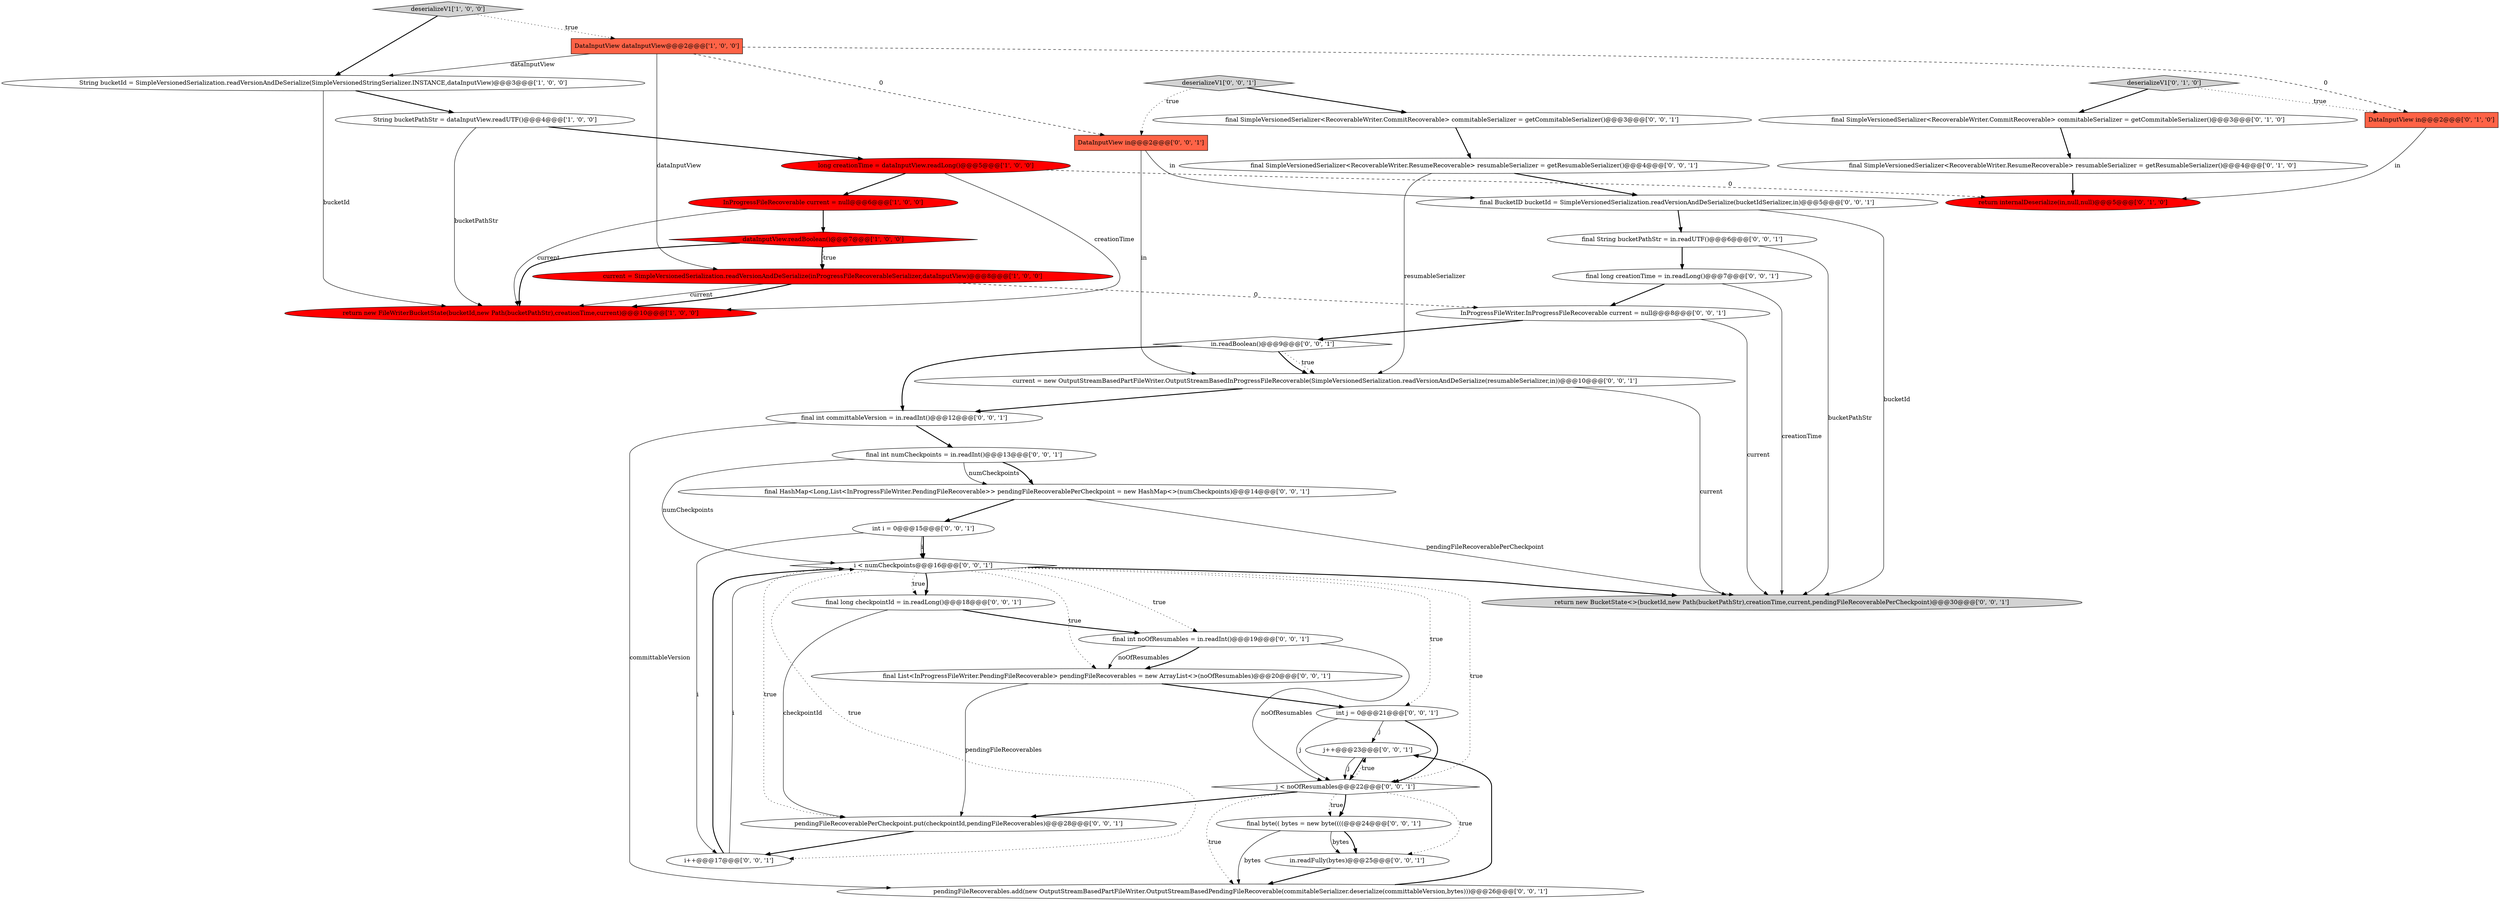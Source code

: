 digraph {
19 [style = filled, label = "final int numCheckpoints = in.readInt()@@@13@@@['0', '0', '1']", fillcolor = white, shape = ellipse image = "AAA0AAABBB3BBB"];
8 [style = filled, label = "return new FileWriterBucketState(bucketId,new Path(bucketPathStr),creationTime,current)@@@10@@@['1', '0', '0']", fillcolor = red, shape = ellipse image = "AAA1AAABBB1BBB"];
22 [style = filled, label = "final int committableVersion = in.readInt()@@@12@@@['0', '0', '1']", fillcolor = white, shape = ellipse image = "AAA0AAABBB3BBB"];
12 [style = filled, label = "return internalDeserialize(in,null,null)@@@5@@@['0', '1', '0']", fillcolor = red, shape = ellipse image = "AAA1AAABBB2BBB"];
5 [style = filled, label = "long creationTime = dataInputView.readLong()@@@5@@@['1', '0', '0']", fillcolor = red, shape = ellipse image = "AAA1AAABBB1BBB"];
28 [style = filled, label = "j++@@@23@@@['0', '0', '1']", fillcolor = white, shape = ellipse image = "AAA0AAABBB3BBB"];
37 [style = filled, label = "final List<InProgressFileWriter.PendingFileRecoverable> pendingFileRecoverables = new ArrayList<>(noOfResumables)@@@20@@@['0', '0', '1']", fillcolor = white, shape = ellipse image = "AAA0AAABBB3BBB"];
35 [style = filled, label = "InProgressFileWriter.InProgressFileRecoverable current = null@@@8@@@['0', '0', '1']", fillcolor = white, shape = ellipse image = "AAA0AAABBB3BBB"];
23 [style = filled, label = "final SimpleVersionedSerializer<RecoverableWriter.CommitRecoverable> commitableSerializer = getCommitableSerializer()@@@3@@@['0', '0', '1']", fillcolor = white, shape = ellipse image = "AAA0AAABBB3BBB"];
27 [style = filled, label = "i++@@@17@@@['0', '0', '1']", fillcolor = white, shape = ellipse image = "AAA0AAABBB3BBB"];
16 [style = filled, label = "DataInputView in@@@2@@@['0', '0', '1']", fillcolor = tomato, shape = box image = "AAA0AAABBB3BBB"];
1 [style = filled, label = "String bucketPathStr = dataInputView.readUTF()@@@4@@@['1', '0', '0']", fillcolor = white, shape = ellipse image = "AAA0AAABBB1BBB"];
30 [style = filled, label = "int j = 0@@@21@@@['0', '0', '1']", fillcolor = white, shape = ellipse image = "AAA0AAABBB3BBB"];
34 [style = filled, label = "final long checkpointId = in.readLong()@@@18@@@['0', '0', '1']", fillcolor = white, shape = ellipse image = "AAA0AAABBB3BBB"];
2 [style = filled, label = "current = SimpleVersionedSerialization.readVersionAndDeSerialize(inProgressFileRecoverableSerializer,dataInputView)@@@8@@@['1', '0', '0']", fillcolor = red, shape = ellipse image = "AAA1AAABBB1BBB"];
17 [style = filled, label = "pendingFileRecoverables.add(new OutputStreamBasedPartFileWriter.OutputStreamBasedPendingFileRecoverable(commitableSerializer.deserialize(committableVersion,bytes)))@@@26@@@['0', '0', '1']", fillcolor = white, shape = ellipse image = "AAA0AAABBB3BBB"];
40 [style = filled, label = "j < noOfResumables@@@22@@@['0', '0', '1']", fillcolor = white, shape = diamond image = "AAA0AAABBB3BBB"];
4 [style = filled, label = "String bucketId = SimpleVersionedSerialization.readVersionAndDeSerialize(SimpleVersionedStringSerializer.INSTANCE,dataInputView)@@@3@@@['1', '0', '0']", fillcolor = white, shape = ellipse image = "AAA0AAABBB1BBB"];
32 [style = filled, label = "int i = 0@@@15@@@['0', '0', '1']", fillcolor = white, shape = ellipse image = "AAA0AAABBB3BBB"];
29 [style = filled, label = "i < numCheckpoints@@@16@@@['0', '0', '1']", fillcolor = white, shape = diamond image = "AAA0AAABBB3BBB"];
15 [style = filled, label = "return new BucketState<>(bucketId,new Path(bucketPathStr),creationTime,current,pendingFileRecoverablePerCheckpoint)@@@30@@@['0', '0', '1']", fillcolor = lightgray, shape = ellipse image = "AAA0AAABBB3BBB"];
9 [style = filled, label = "final SimpleVersionedSerializer<RecoverableWriter.ResumeRecoverable> resumableSerializer = getResumableSerializer()@@@4@@@['0', '1', '0']", fillcolor = white, shape = ellipse image = "AAA0AAABBB2BBB"];
0 [style = filled, label = "InProgressFileRecoverable current = null@@@6@@@['1', '0', '0']", fillcolor = red, shape = ellipse image = "AAA1AAABBB1BBB"];
7 [style = filled, label = "dataInputView.readBoolean()@@@7@@@['1', '0', '0']", fillcolor = red, shape = diamond image = "AAA1AAABBB1BBB"];
20 [style = filled, label = "pendingFileRecoverablePerCheckpoint.put(checkpointId,pendingFileRecoverables)@@@28@@@['0', '0', '1']", fillcolor = white, shape = ellipse image = "AAA0AAABBB3BBB"];
25 [style = filled, label = "final String bucketPathStr = in.readUTF()@@@6@@@['0', '0', '1']", fillcolor = white, shape = ellipse image = "AAA0AAABBB3BBB"];
26 [style = filled, label = "final BucketID bucketId = SimpleVersionedSerialization.readVersionAndDeSerialize(bucketIdSerializer,in)@@@5@@@['0', '0', '1']", fillcolor = white, shape = ellipse image = "AAA0AAABBB3BBB"];
6 [style = filled, label = "DataInputView dataInputView@@@2@@@['1', '0', '0']", fillcolor = tomato, shape = box image = "AAA1AAABBB1BBB"];
24 [style = filled, label = "in.readFully(bytes)@@@25@@@['0', '0', '1']", fillcolor = white, shape = ellipse image = "AAA0AAABBB3BBB"];
31 [style = filled, label = "in.readBoolean()@@@9@@@['0', '0', '1']", fillcolor = white, shape = diamond image = "AAA0AAABBB3BBB"];
36 [style = filled, label = "deserializeV1['0', '0', '1']", fillcolor = lightgray, shape = diamond image = "AAA0AAABBB3BBB"];
13 [style = filled, label = "deserializeV1['0', '1', '0']", fillcolor = lightgray, shape = diamond image = "AAA0AAABBB2BBB"];
38 [style = filled, label = "final long creationTime = in.readLong()@@@7@@@['0', '0', '1']", fillcolor = white, shape = ellipse image = "AAA0AAABBB3BBB"];
21 [style = filled, label = "final SimpleVersionedSerializer<RecoverableWriter.ResumeRecoverable> resumableSerializer = getResumableSerializer()@@@4@@@['0', '0', '1']", fillcolor = white, shape = ellipse image = "AAA0AAABBB3BBB"];
3 [style = filled, label = "deserializeV1['1', '0', '0']", fillcolor = lightgray, shape = diamond image = "AAA0AAABBB1BBB"];
33 [style = filled, label = "final int noOfResumables = in.readInt()@@@19@@@['0', '0', '1']", fillcolor = white, shape = ellipse image = "AAA0AAABBB3BBB"];
10 [style = filled, label = "DataInputView in@@@2@@@['0', '1', '0']", fillcolor = tomato, shape = box image = "AAA1AAABBB2BBB"];
14 [style = filled, label = "final byte(( bytes = new byte((((@@@24@@@['0', '0', '1']", fillcolor = white, shape = ellipse image = "AAA0AAABBB3BBB"];
11 [style = filled, label = "final SimpleVersionedSerializer<RecoverableWriter.CommitRecoverable> commitableSerializer = getCommitableSerializer()@@@3@@@['0', '1', '0']", fillcolor = white, shape = ellipse image = "AAA0AAABBB2BBB"];
18 [style = filled, label = "final HashMap<Long,List<InProgressFileWriter.PendingFileRecoverable>> pendingFileRecoverablePerCheckpoint = new HashMap<>(numCheckpoints)@@@14@@@['0', '0', '1']", fillcolor = white, shape = ellipse image = "AAA0AAABBB3BBB"];
39 [style = filled, label = "current = new OutputStreamBasedPartFileWriter.OutputStreamBasedInProgressFileRecoverable(SimpleVersionedSerialization.readVersionAndDeSerialize(resumableSerializer,in))@@@10@@@['0', '0', '1']", fillcolor = white, shape = ellipse image = "AAA0AAABBB3BBB"];
1->5 [style = bold, label=""];
14->24 [style = bold, label=""];
29->15 [style = bold, label=""];
36->16 [style = dotted, label="true"];
40->28 [style = dotted, label="true"];
40->20 [style = bold, label=""];
29->34 [style = bold, label=""];
3->6 [style = dotted, label="true"];
7->8 [style = bold, label=""];
11->9 [style = bold, label=""];
13->10 [style = dotted, label="true"];
3->4 [style = bold, label=""];
29->20 [style = dotted, label="true"];
20->27 [style = bold, label=""];
21->26 [style = bold, label=""];
5->0 [style = bold, label=""];
24->17 [style = bold, label=""];
18->32 [style = bold, label=""];
30->40 [style = bold, label=""];
19->18 [style = solid, label="numCheckpoints"];
31->39 [style = dotted, label="true"];
35->31 [style = bold, label=""];
19->18 [style = bold, label=""];
22->17 [style = solid, label="committableVersion"];
6->2 [style = solid, label="dataInputView"];
4->8 [style = solid, label="bucketId"];
26->15 [style = solid, label="bucketId"];
1->8 [style = solid, label="bucketPathStr"];
28->40 [style = solid, label="j"];
34->33 [style = bold, label=""];
30->40 [style = solid, label="j"];
13->11 [style = bold, label=""];
0->8 [style = solid, label="current"];
16->39 [style = solid, label="in"];
0->7 [style = bold, label=""];
39->22 [style = bold, label=""];
6->16 [style = dashed, label="0"];
7->2 [style = bold, label=""];
29->40 [style = dotted, label="true"];
38->15 [style = solid, label="creationTime"];
27->29 [style = bold, label=""];
38->35 [style = bold, label=""];
25->15 [style = solid, label="bucketPathStr"];
33->40 [style = solid, label="noOfResumables"];
27->29 [style = solid, label="i"];
40->17 [style = dotted, label="true"];
25->38 [style = bold, label=""];
7->2 [style = dotted, label="true"];
6->4 [style = solid, label="dataInputView"];
5->12 [style = dashed, label="0"];
22->19 [style = bold, label=""];
29->34 [style = dotted, label="true"];
2->35 [style = dashed, label="0"];
18->15 [style = solid, label="pendingFileRecoverablePerCheckpoint"];
37->30 [style = bold, label=""];
37->20 [style = solid, label="pendingFileRecoverables"];
32->27 [style = solid, label="i"];
14->24 [style = solid, label="bytes"];
34->20 [style = solid, label="checkpointId"];
39->15 [style = solid, label="current"];
6->10 [style = dashed, label="0"];
40->14 [style = dotted, label="true"];
5->8 [style = solid, label="creationTime"];
14->17 [style = solid, label="bytes"];
40->14 [style = bold, label=""];
32->29 [style = solid, label="i"];
4->1 [style = bold, label=""];
9->12 [style = bold, label=""];
31->39 [style = bold, label=""];
21->39 [style = solid, label="resumableSerializer"];
33->37 [style = bold, label=""];
28->40 [style = bold, label=""];
31->22 [style = bold, label=""];
29->27 [style = dotted, label="true"];
26->25 [style = bold, label=""];
40->24 [style = dotted, label="true"];
29->37 [style = dotted, label="true"];
19->29 [style = solid, label="numCheckpoints"];
32->29 [style = bold, label=""];
35->15 [style = solid, label="current"];
30->28 [style = solid, label="j"];
17->28 [style = bold, label=""];
36->23 [style = bold, label=""];
23->21 [style = bold, label=""];
2->8 [style = solid, label="current"];
29->30 [style = dotted, label="true"];
29->33 [style = dotted, label="true"];
10->12 [style = solid, label="in"];
16->26 [style = solid, label="in"];
33->37 [style = solid, label="noOfResumables"];
2->8 [style = bold, label=""];
}
